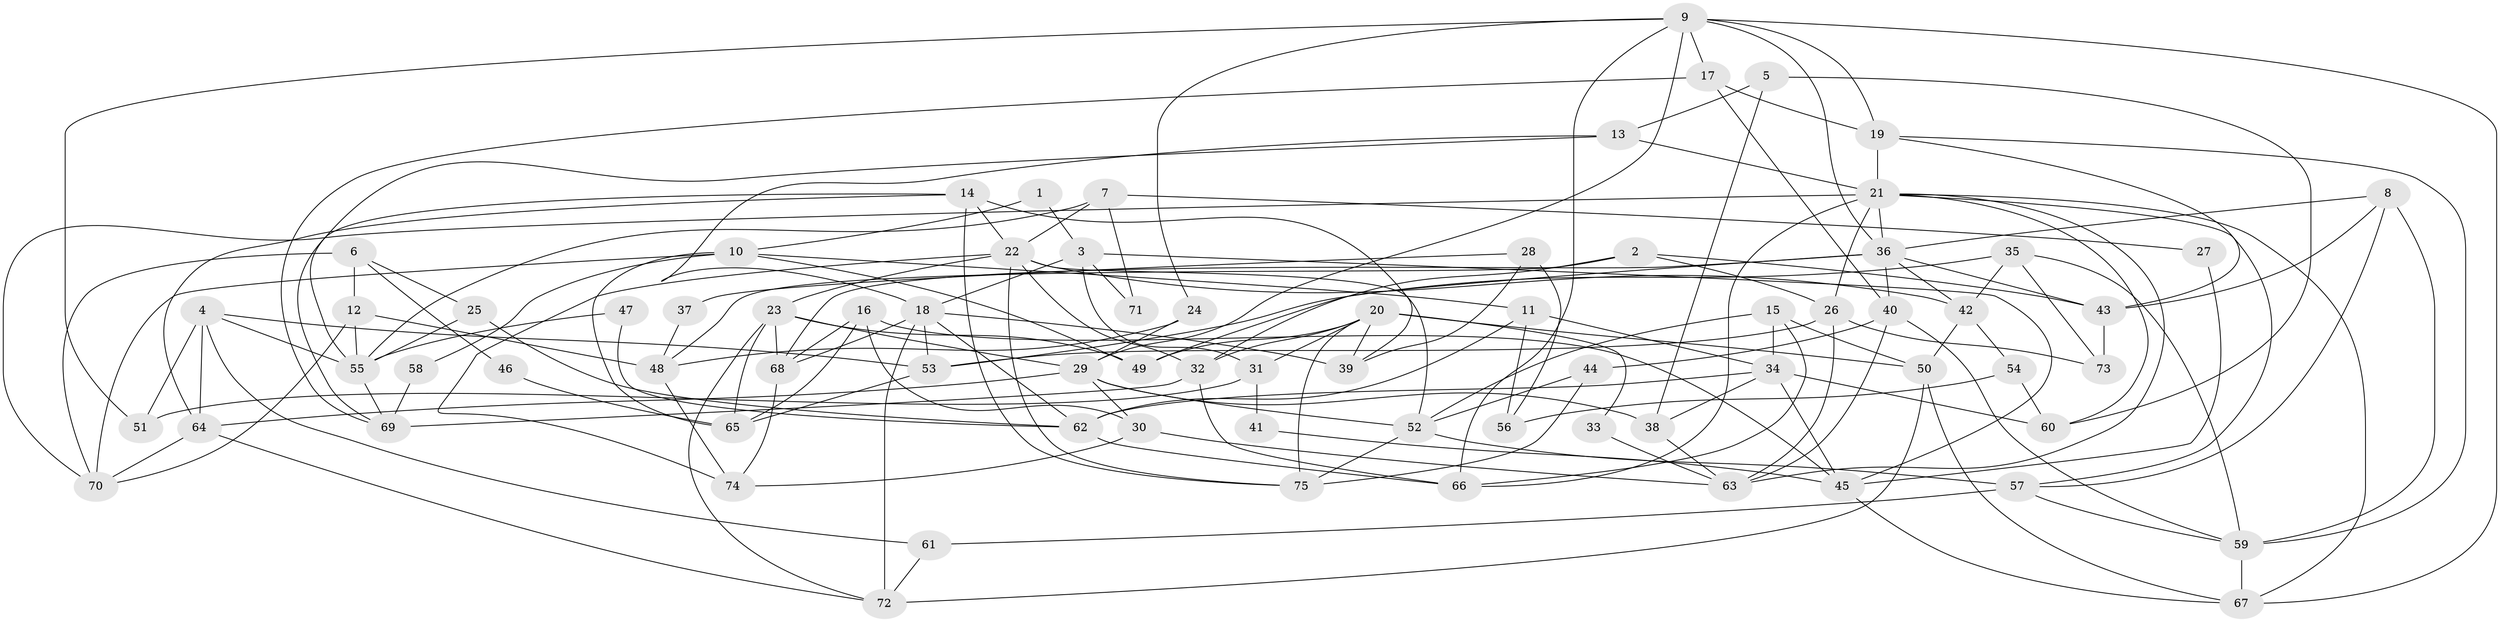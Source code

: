 // original degree distribution, {4: 0.3177570093457944, 5: 0.14953271028037382, 2: 0.1308411214953271, 6: 0.09345794392523364, 3: 0.2523364485981308, 8: 0.009345794392523364, 7: 0.04672897196261682}
// Generated by graph-tools (version 1.1) at 2025/37/03/04/25 23:37:10]
// undirected, 75 vertices, 170 edges
graph export_dot {
  node [color=gray90,style=filled];
  1;
  2;
  3;
  4;
  5;
  6;
  7;
  8;
  9;
  10;
  11;
  12;
  13;
  14;
  15;
  16;
  17;
  18;
  19;
  20;
  21;
  22;
  23;
  24;
  25;
  26;
  27;
  28;
  29;
  30;
  31;
  32;
  33;
  34;
  35;
  36;
  37;
  38;
  39;
  40;
  41;
  42;
  43;
  44;
  45;
  46;
  47;
  48;
  49;
  50;
  51;
  52;
  53;
  54;
  55;
  56;
  57;
  58;
  59;
  60;
  61;
  62;
  63;
  64;
  65;
  66;
  67;
  68;
  69;
  70;
  71;
  72;
  73;
  74;
  75;
  1 -- 3 [weight=1.0];
  1 -- 10 [weight=1.0];
  2 -- 26 [weight=1.0];
  2 -- 32 [weight=1.0];
  2 -- 43 [weight=1.0];
  2 -- 48 [weight=1.0];
  3 -- 18 [weight=1.0];
  3 -- 31 [weight=1.0];
  3 -- 45 [weight=1.0];
  3 -- 71 [weight=1.0];
  4 -- 51 [weight=1.0];
  4 -- 53 [weight=1.0];
  4 -- 55 [weight=1.0];
  4 -- 61 [weight=1.0];
  4 -- 64 [weight=1.0];
  5 -- 13 [weight=1.0];
  5 -- 38 [weight=1.0];
  5 -- 60 [weight=1.0];
  6 -- 12 [weight=1.0];
  6 -- 25 [weight=1.0];
  6 -- 46 [weight=1.0];
  6 -- 70 [weight=1.0];
  7 -- 22 [weight=1.0];
  7 -- 27 [weight=1.0];
  7 -- 55 [weight=1.0];
  7 -- 71 [weight=1.0];
  8 -- 36 [weight=1.0];
  8 -- 43 [weight=1.0];
  8 -- 57 [weight=1.0];
  8 -- 59 [weight=1.0];
  9 -- 17 [weight=1.0];
  9 -- 19 [weight=1.0];
  9 -- 24 [weight=1.0];
  9 -- 29 [weight=1.0];
  9 -- 36 [weight=1.0];
  9 -- 51 [weight=1.0];
  9 -- 66 [weight=1.0];
  9 -- 67 [weight=1.0];
  10 -- 11 [weight=1.0];
  10 -- 49 [weight=1.0];
  10 -- 58 [weight=1.0];
  10 -- 65 [weight=1.0];
  10 -- 70 [weight=1.0];
  11 -- 34 [weight=1.0];
  11 -- 56 [weight=1.0];
  11 -- 62 [weight=1.0];
  12 -- 48 [weight=1.0];
  12 -- 55 [weight=1.0];
  12 -- 70 [weight=1.0];
  13 -- 18 [weight=1.0];
  13 -- 21 [weight=1.0];
  13 -- 55 [weight=1.0];
  14 -- 22 [weight=1.0];
  14 -- 39 [weight=1.0];
  14 -- 64 [weight=1.0];
  14 -- 69 [weight=1.0];
  14 -- 75 [weight=1.0];
  15 -- 34 [weight=1.0];
  15 -- 50 [weight=1.0];
  15 -- 52 [weight=1.0];
  15 -- 66 [weight=1.0];
  16 -- 30 [weight=1.0];
  16 -- 45 [weight=1.0];
  16 -- 65 [weight=1.0];
  16 -- 68 [weight=1.0];
  17 -- 19 [weight=1.0];
  17 -- 40 [weight=1.0];
  17 -- 69 [weight=1.0];
  18 -- 39 [weight=1.0];
  18 -- 53 [weight=1.0];
  18 -- 62 [weight=1.0];
  18 -- 68 [weight=2.0];
  18 -- 72 [weight=1.0];
  19 -- 21 [weight=1.0];
  19 -- 43 [weight=1.0];
  19 -- 59 [weight=1.0];
  20 -- 31 [weight=1.0];
  20 -- 32 [weight=1.0];
  20 -- 33 [weight=1.0];
  20 -- 39 [weight=2.0];
  20 -- 49 [weight=1.0];
  20 -- 50 [weight=1.0];
  20 -- 75 [weight=1.0];
  21 -- 26 [weight=1.0];
  21 -- 36 [weight=1.0];
  21 -- 57 [weight=1.0];
  21 -- 60 [weight=1.0];
  21 -- 63 [weight=1.0];
  21 -- 66 [weight=2.0];
  21 -- 67 [weight=1.0];
  21 -- 70 [weight=1.0];
  22 -- 23 [weight=1.0];
  22 -- 32 [weight=1.0];
  22 -- 42 [weight=1.0];
  22 -- 52 [weight=1.0];
  22 -- 74 [weight=2.0];
  22 -- 75 [weight=1.0];
  23 -- 29 [weight=1.0];
  23 -- 49 [weight=1.0];
  23 -- 65 [weight=1.0];
  23 -- 68 [weight=1.0];
  23 -- 72 [weight=1.0];
  24 -- 29 [weight=1.0];
  24 -- 48 [weight=1.0];
  25 -- 55 [weight=1.0];
  25 -- 62 [weight=1.0];
  26 -- 53 [weight=1.0];
  26 -- 63 [weight=1.0];
  26 -- 73 [weight=2.0];
  27 -- 45 [weight=1.0];
  28 -- 37 [weight=1.0];
  28 -- 39 [weight=1.0];
  28 -- 56 [weight=1.0];
  29 -- 30 [weight=1.0];
  29 -- 38 [weight=1.0];
  29 -- 52 [weight=1.0];
  29 -- 64 [weight=1.0];
  30 -- 63 [weight=1.0];
  30 -- 74 [weight=1.0];
  31 -- 41 [weight=1.0];
  31 -- 51 [weight=1.0];
  32 -- 66 [weight=2.0];
  32 -- 69 [weight=1.0];
  33 -- 63 [weight=1.0];
  34 -- 38 [weight=1.0];
  34 -- 45 [weight=1.0];
  34 -- 60 [weight=3.0];
  34 -- 62 [weight=1.0];
  35 -- 42 [weight=1.0];
  35 -- 53 [weight=1.0];
  35 -- 59 [weight=1.0];
  35 -- 73 [weight=1.0];
  36 -- 40 [weight=1.0];
  36 -- 42 [weight=1.0];
  36 -- 43 [weight=1.0];
  36 -- 49 [weight=1.0];
  36 -- 68 [weight=1.0];
  37 -- 48 [weight=1.0];
  38 -- 63 [weight=1.0];
  40 -- 44 [weight=1.0];
  40 -- 59 [weight=1.0];
  40 -- 63 [weight=1.0];
  41 -- 45 [weight=1.0];
  42 -- 50 [weight=1.0];
  42 -- 54 [weight=2.0];
  43 -- 73 [weight=1.0];
  44 -- 52 [weight=1.0];
  44 -- 75 [weight=1.0];
  45 -- 67 [weight=1.0];
  46 -- 65 [weight=1.0];
  47 -- 55 [weight=1.0];
  47 -- 62 [weight=1.0];
  48 -- 74 [weight=1.0];
  50 -- 67 [weight=1.0];
  50 -- 72 [weight=1.0];
  52 -- 57 [weight=1.0];
  52 -- 75 [weight=1.0];
  53 -- 65 [weight=1.0];
  54 -- 56 [weight=1.0];
  54 -- 60 [weight=1.0];
  55 -- 69 [weight=1.0];
  57 -- 59 [weight=1.0];
  57 -- 61 [weight=1.0];
  58 -- 69 [weight=1.0];
  59 -- 67 [weight=2.0];
  61 -- 72 [weight=1.0];
  62 -- 66 [weight=1.0];
  64 -- 70 [weight=1.0];
  64 -- 72 [weight=1.0];
  68 -- 74 [weight=1.0];
}
